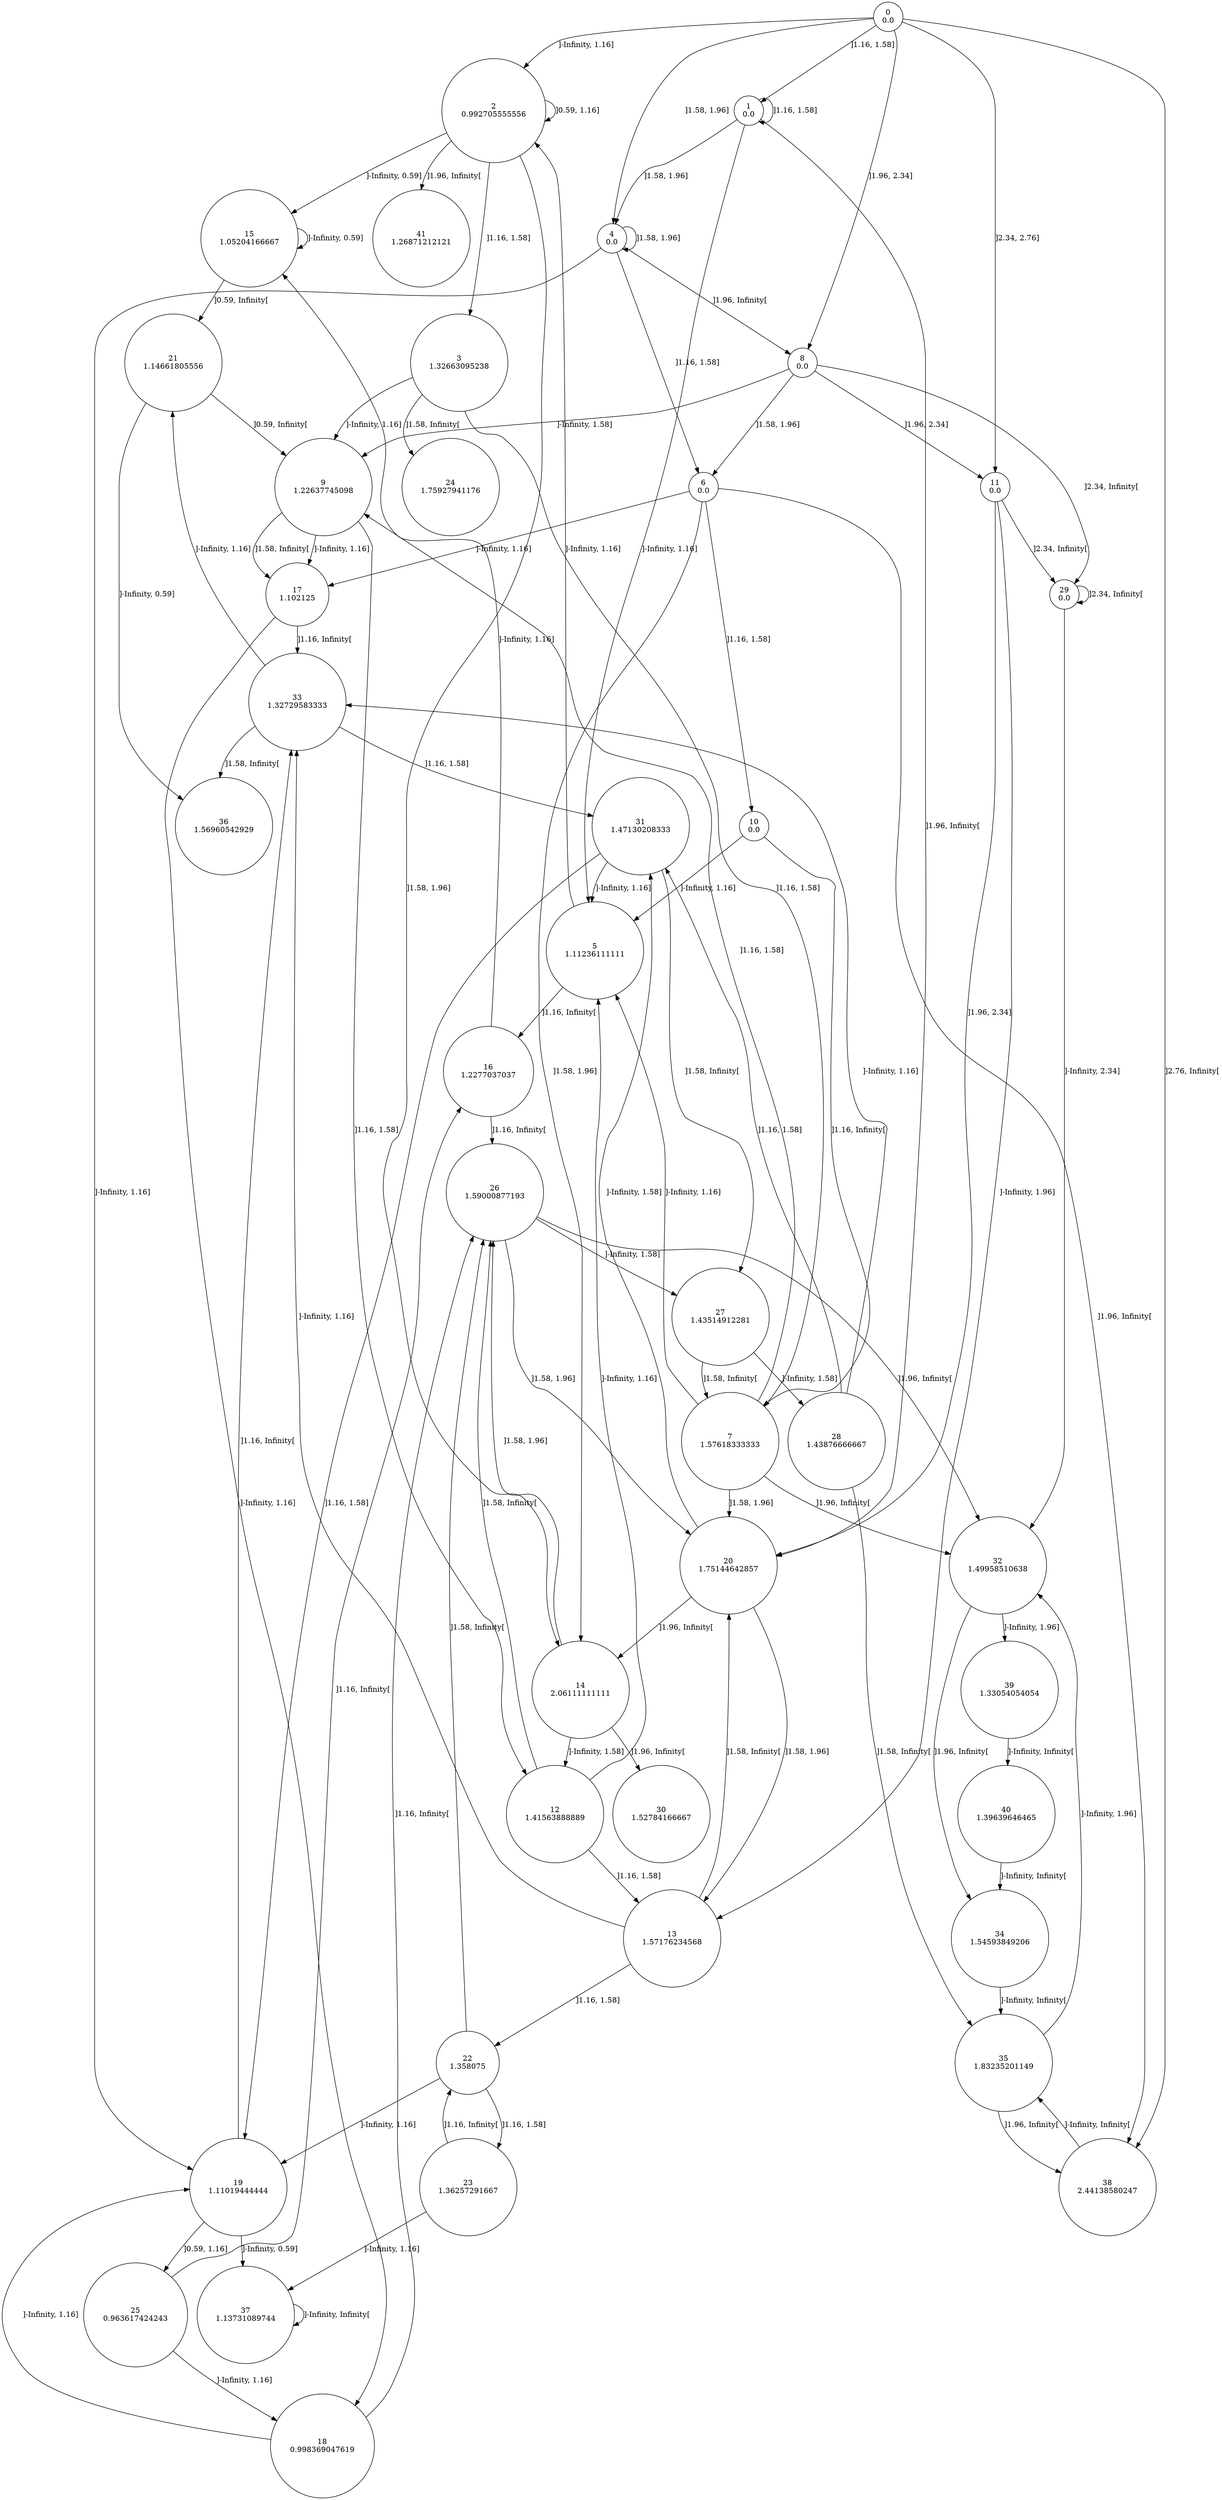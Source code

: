 digraph a {
0 [shape=circle, label="0\n0.0"];
	0 -> 2 [label="]-Infinity, 1.16]"];
	0 -> 1 [label="]1.16, 1.58]"];
	0 -> 4 [label="]1.58, 1.96]"];
	0 -> 8 [label="]1.96, 2.34]"];
	0 -> 11 [label="]2.34, 2.76]"];
	0 -> 38 [label="]2.76, Infinity["];
1 [shape=circle, label="1\n0.0"];
	1 -> 5 [label="]-Infinity, 1.16]"];
	1 -> 1 [label="]1.16, 1.58]"];
	1 -> 4 [label="]1.58, 1.96]"];
	1 -> 20 [label="]1.96, Infinity["];
2 [shape=circle, label="2\n0.992705555556"];
	2 -> 15 [label="]-Infinity, 0.59]"];
	2 -> 2 [label="]0.59, 1.16]"];
	2 -> 3 [label="]1.16, 1.58]"];
	2 -> 14 [label="]1.58, 1.96]"];
	2 -> 41 [label="]1.96, Infinity["];
3 [shape=circle, label="3\n1.32663095238"];
	3 -> 9 [label="]-Infinity, 1.16]"];
	3 -> 7 [label="]1.16, 1.58]"];
	3 -> 24 [label="]1.58, Infinity["];
4 [shape=circle, label="4\n0.0"];
	4 -> 19 [label="]-Infinity, 1.16]"];
	4 -> 6 [label="]1.16, 1.58]"];
	4 -> 4 [label="]1.58, 1.96]"];
	4 -> 8 [label="]1.96, Infinity["];
5 [shape=circle, label="5\n1.11236111111"];
	5 -> 2 [label="]-Infinity, 1.16]"];
	5 -> 16 [label="]1.16, Infinity["];
6 [shape=circle, label="6\n0.0"];
	6 -> 17 [label="]-Infinity, 1.16]"];
	6 -> 10 [label="]1.16, 1.58]"];
	6 -> 14 [label="]1.58, 1.96]"];
	6 -> 38 [label="]1.96, Infinity["];
7 [shape=circle, label="7\n1.57618333333"];
	7 -> 5 [label="]-Infinity, 1.16]"];
	7 -> 9 [label="]1.16, 1.58]"];
	7 -> 20 [label="]1.58, 1.96]"];
	7 -> 32 [label="]1.96, Infinity["];
8 [shape=circle, label="8\n0.0"];
	8 -> 9 [label="]-Infinity, 1.58]"];
	8 -> 6 [label="]1.58, 1.96]"];
	8 -> 11 [label="]1.96, 2.34]"];
	8 -> 29 [label="]2.34, Infinity["];
9 [shape=circle, label="9\n1.22637745098"];
	9 -> 17 [label="]-Infinity, 1.16]"];
	9 -> 12 [label="]1.16, 1.58]"];
	9 -> 17 [label="]1.58, Infinity["];
10 [shape=circle, label="10\n0.0"];
	10 -> 5 [label="]-Infinity, 1.16]"];
	10 -> 7 [label="]1.16, Infinity["];
11 [shape=circle, label="11\n0.0"];
	11 -> 13 [label="]-Infinity, 1.96]"];
	11 -> 20 [label="]1.96, 2.34]"];
	11 -> 29 [label="]2.34, Infinity["];
12 [shape=circle, label="12\n1.41563888889"];
	12 -> 5 [label="]-Infinity, 1.16]"];
	12 -> 13 [label="]1.16, 1.58]"];
	12 -> 26 [label="]1.58, Infinity["];
13 [shape=circle, label="13\n1.57176234568"];
	13 -> 33 [label="]-Infinity, 1.16]"];
	13 -> 22 [label="]1.16, 1.58]"];
	13 -> 20 [label="]1.58, Infinity["];
14 [shape=circle, label="14\n2.06111111111"];
	14 -> 12 [label="]-Infinity, 1.58]"];
	14 -> 26 [label="]1.58, 1.96]"];
	14 -> 30 [label="]1.96, Infinity["];
15 [shape=circle, label="15\n1.05204166667"];
	15 -> 15 [label="]-Infinity, 0.59]"];
	15 -> 21 [label="]0.59, Infinity["];
16 [shape=circle, label="16\n1.2277037037"];
	16 -> 15 [label="]-Infinity, 1.16]"];
	16 -> 26 [label="]1.16, Infinity["];
17 [shape=circle, label="17\n1.102125"];
	17 -> 18 [label="]-Infinity, 1.16]"];
	17 -> 33 [label="]1.16, Infinity["];
18 [shape=circle, label="18\n0.998369047619"];
	18 -> 19 [label="]-Infinity, 1.16]"];
	18 -> 26 [label="]1.16, Infinity["];
19 [shape=circle, label="19\n1.11019444444"];
	19 -> 37 [label="]-Infinity, 0.59]"];
	19 -> 25 [label="]0.59, 1.16]"];
	19 -> 33 [label="]1.16, Infinity["];
20 [shape=circle, label="20\n1.75144642857"];
	20 -> 31 [label="]-Infinity, 1.58]"];
	20 -> 13 [label="]1.58, 1.96]"];
	20 -> 14 [label="]1.96, Infinity["];
21 [shape=circle, label="21\n1.14661805556"];
	21 -> 36 [label="]-Infinity, 0.59]"];
	21 -> 9 [label="]0.59, Infinity["];
22 [shape=circle, label="22\n1.358075"];
	22 -> 19 [label="]-Infinity, 1.16]"];
	22 -> 23 [label="]1.16, 1.58]"];
	22 -> 26 [label="]1.58, Infinity["];
23 [shape=circle, label="23\n1.36257291667"];
	23 -> 37 [label="]-Infinity, 1.16]"];
	23 -> 22 [label="]1.16, Infinity["];
24 [shape=circle, label="24\n1.75927941176"];
25 [shape=circle, label="25\n0.963617424243"];
	25 -> 18 [label="]-Infinity, 1.16]"];
	25 -> 16 [label="]1.16, Infinity["];
26 [shape=circle, label="26\n1.59000877193"];
	26 -> 27 [label="]-Infinity, 1.58]"];
	26 -> 20 [label="]1.58, 1.96]"];
	26 -> 32 [label="]1.96, Infinity["];
27 [shape=circle, label="27\n1.43514912281"];
	27 -> 28 [label="]-Infinity, 1.58]"];
	27 -> 7 [label="]1.58, Infinity["];
28 [shape=circle, label="28\n1.43876666667"];
	28 -> 33 [label="]-Infinity, 1.16]"];
	28 -> 31 [label="]1.16, 1.58]"];
	28 -> 35 [label="]1.58, Infinity["];
29 [shape=circle, label="29\n0.0"];
	29 -> 32 [label="]-Infinity, 2.34]"];
	29 -> 29 [label="]2.34, Infinity["];
30 [shape=circle, label="30\n1.52784166667"];
31 [shape=circle, label="31\n1.47130208333"];
	31 -> 5 [label="]-Infinity, 1.16]"];
	31 -> 19 [label="]1.16, 1.58]"];
	31 -> 27 [label="]1.58, Infinity["];
32 [shape=circle, label="32\n1.49958510638"];
	32 -> 39 [label="]-Infinity, 1.96]"];
	32 -> 34 [label="]1.96, Infinity["];
33 [shape=circle, label="33\n1.32729583333"];
	33 -> 21 [label="]-Infinity, 1.16]"];
	33 -> 31 [label="]1.16, 1.58]"];
	33 -> 36 [label="]1.58, Infinity["];
34 [shape=circle, label="34\n1.54593849206"];
	34 -> 35 [label="]-Infinity, Infinity["];
35 [shape=circle, label="35\n1.83235201149"];
	35 -> 32 [label="]-Infinity, 1.96]"];
	35 -> 38 [label="]1.96, Infinity["];
36 [shape=circle, label="36\n1.56960542929"];
37 [shape=circle, label="37\n1.13731089744"];
	37 -> 37 [label="]-Infinity, Infinity["];
38 [shape=circle, label="38\n2.44138580247"];
	38 -> 35 [label="]-Infinity, Infinity["];
39 [shape=circle, label="39\n1.33054054054"];
	39 -> 40 [label="]-Infinity, Infinity["];
40 [shape=circle, label="40\n1.39639646465"];
	40 -> 34 [label="]-Infinity, Infinity["];
41 [shape=circle, label="41\n1.26871212121"];
}